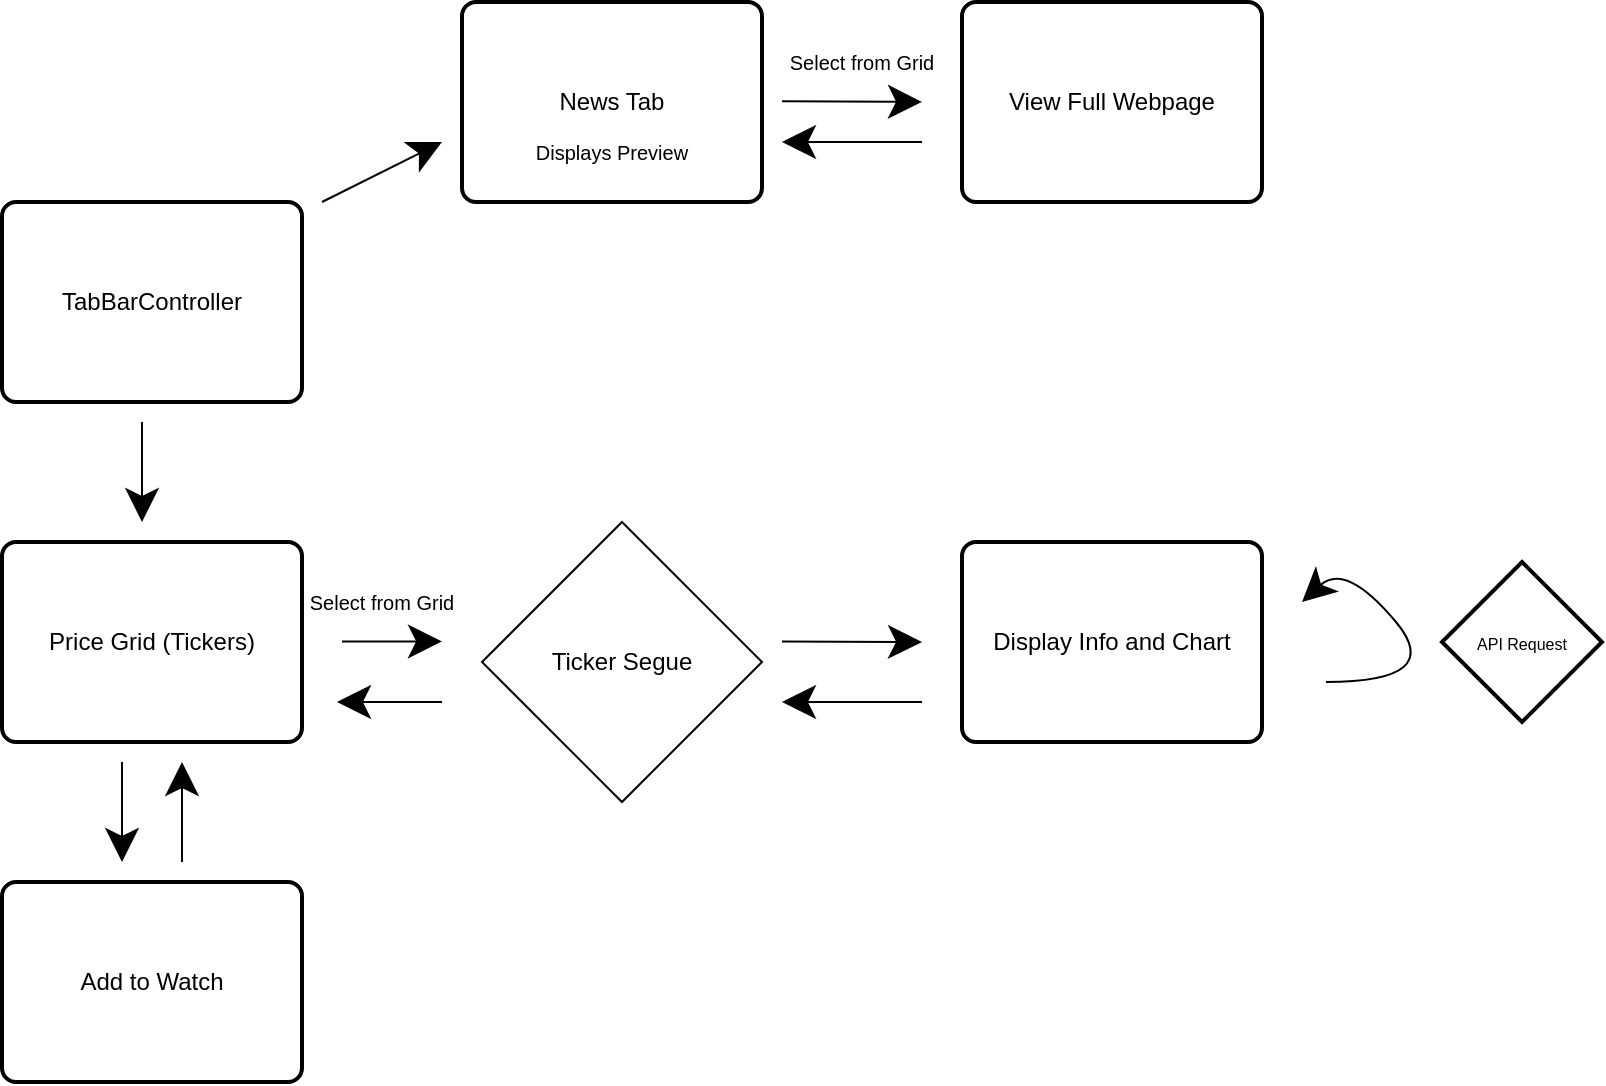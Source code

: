 <mxfile version="15.4.3" type="github">
  <diagram id="kgpKYQtTHZ0yAKxKKP6v" name="Page-1">
    <mxGraphModel dx="1185" dy="635" grid="1" gridSize="10" guides="1" tooltips="1" connect="1" arrows="1" fold="1" page="1" pageScale="1" pageWidth="850" pageHeight="1100" math="0" shadow="0">
      <root>
        <mxCell id="0" />
        <mxCell id="1" parent="0" />
        <mxCell id="umlg6nyilTyVGEpnBzaW-2" value="News Tab" style="rounded=1;whiteSpace=wrap;html=1;absoluteArcSize=1;arcSize=14;strokeWidth=2;hachureGap=4;pointerEvents=0;" parent="1" vertex="1">
          <mxGeometry x="310" y="50" width="150" height="100" as="geometry" />
        </mxCell>
        <mxCell id="umlg6nyilTyVGEpnBzaW-3" value="TabBarController" style="rounded=1;whiteSpace=wrap;html=1;absoluteArcSize=1;arcSize=14;strokeWidth=2;hachureGap=4;pointerEvents=0;" parent="1" vertex="1">
          <mxGeometry x="80" y="150" width="150" height="100" as="geometry" />
        </mxCell>
        <mxCell id="umlg6nyilTyVGEpnBzaW-4" value="" style="endArrow=classic;html=1;startSize=14;endSize=14;sourcePerimeterSpacing=8;targetPerimeterSpacing=8;" parent="1" edge="1">
          <mxGeometry width="50" height="50" relative="1" as="geometry">
            <mxPoint x="240" y="150" as="sourcePoint" />
            <mxPoint x="300" y="120" as="targetPoint" />
          </mxGeometry>
        </mxCell>
        <mxCell id="umlg6nyilTyVGEpnBzaW-5" value="" style="endArrow=classic;html=1;startSize=14;endSize=14;sourcePerimeterSpacing=8;targetPerimeterSpacing=8;" parent="1" edge="1">
          <mxGeometry width="50" height="50" relative="1" as="geometry">
            <mxPoint x="150" y="260" as="sourcePoint" />
            <mxPoint x="150" y="310" as="targetPoint" />
          </mxGeometry>
        </mxCell>
        <mxCell id="umlg6nyilTyVGEpnBzaW-7" value="" style="endArrow=classic;html=1;startSize=14;endSize=14;sourcePerimeterSpacing=8;targetPerimeterSpacing=8;" parent="1" edge="1">
          <mxGeometry width="50" height="50" relative="1" as="geometry">
            <mxPoint x="470" y="369.71" as="sourcePoint" />
            <mxPoint x="540" y="370" as="targetPoint" />
          </mxGeometry>
        </mxCell>
        <mxCell id="umlg6nyilTyVGEpnBzaW-8" value="" style="curved=1;endArrow=classic;html=1;startSize=14;endSize=14;sourcePerimeterSpacing=8;targetPerimeterSpacing=8;" parent="1" edge="1">
          <mxGeometry width="50" height="50" relative="1" as="geometry">
            <mxPoint x="742" y="390" as="sourcePoint" />
            <mxPoint x="730" y="350" as="targetPoint" />
            <Array as="points">
              <mxPoint x="802" y="390" />
              <mxPoint x="752" y="330" />
            </Array>
          </mxGeometry>
        </mxCell>
        <mxCell id="umlg6nyilTyVGEpnBzaW-10" value="" style="endArrow=classic;html=1;startSize=14;endSize=14;sourcePerimeterSpacing=8;targetPerimeterSpacing=8;" parent="1" edge="1">
          <mxGeometry width="50" height="50" relative="1" as="geometry">
            <mxPoint x="540" y="400.0" as="sourcePoint" />
            <mxPoint x="470" y="400" as="targetPoint" />
          </mxGeometry>
        </mxCell>
        <mxCell id="umlg6nyilTyVGEpnBzaW-12" value="&lt;font style=&quot;font-size: 10px&quot;&gt;Displays Preview&lt;/font&gt;" style="text;html=1;strokeColor=none;fillColor=none;align=center;verticalAlign=middle;whiteSpace=wrap;rounded=0;hachureGap=4;pointerEvents=0;" parent="1" vertex="1">
          <mxGeometry x="315" y="90" width="140" height="70" as="geometry" />
        </mxCell>
        <mxCell id="-QrMBVAoootN84Ct4IYk-1" value="Price Grid (Tickers)" style="rounded=1;whiteSpace=wrap;html=1;absoluteArcSize=1;arcSize=14;strokeWidth=2;hachureGap=4;pointerEvents=0;" parent="1" vertex="1">
          <mxGeometry x="80" y="320" width="150" height="100" as="geometry" />
        </mxCell>
        <mxCell id="-QrMBVAoootN84Ct4IYk-2" value="" style="endArrow=classic;html=1;startSize=14;endSize=14;sourcePerimeterSpacing=8;targetPerimeterSpacing=8;" parent="1" edge="1">
          <mxGeometry width="50" height="50" relative="1" as="geometry">
            <mxPoint x="250" y="369.71" as="sourcePoint" />
            <mxPoint x="300" y="369.71" as="targetPoint" />
          </mxGeometry>
        </mxCell>
        <mxCell id="-QrMBVAoootN84Ct4IYk-3" value="&lt;font style=&quot;font-size: 10px&quot;&gt;Select from Grid&lt;/font&gt;" style="text;html=1;strokeColor=none;fillColor=none;align=center;verticalAlign=middle;whiteSpace=wrap;rounded=0;hachureGap=4;pointerEvents=0;" parent="1" vertex="1">
          <mxGeometry x="230" y="330" width="80" height="40" as="geometry" />
        </mxCell>
        <mxCell id="Jmc1PHZmzK2pr70MJlyV-1" value="" style="endArrow=classic;html=1;startSize=14;endSize=14;sourcePerimeterSpacing=8;targetPerimeterSpacing=8;" parent="1" edge="1">
          <mxGeometry width="50" height="50" relative="1" as="geometry">
            <mxPoint x="470" y="99.66" as="sourcePoint" />
            <mxPoint x="540" y="99.95" as="targetPoint" />
          </mxGeometry>
        </mxCell>
        <mxCell id="Jmc1PHZmzK2pr70MJlyV-2" value="View Full Webpage" style="rounded=1;whiteSpace=wrap;html=1;absoluteArcSize=1;arcSize=14;strokeWidth=2;hachureGap=4;pointerEvents=0;" parent="1" vertex="1">
          <mxGeometry x="560" y="50" width="150" height="100" as="geometry" />
        </mxCell>
        <mxCell id="Jmc1PHZmzK2pr70MJlyV-3" value="&lt;font style=&quot;font-size: 10px&quot;&gt;Select from Grid&lt;/font&gt;" style="text;html=1;strokeColor=none;fillColor=none;align=center;verticalAlign=middle;whiteSpace=wrap;rounded=0;hachureGap=4;pointerEvents=0;" parent="1" vertex="1">
          <mxGeometry x="470" y="60" width="80" height="40" as="geometry" />
        </mxCell>
        <mxCell id="Jmc1PHZmzK2pr70MJlyV-6" value="" style="endArrow=classic;html=1;startSize=14;endSize=14;sourcePerimeterSpacing=8;targetPerimeterSpacing=8;" parent="1" edge="1">
          <mxGeometry width="50" height="50" relative="1" as="geometry">
            <mxPoint x="140" y="430" as="sourcePoint" />
            <mxPoint x="140" y="480" as="targetPoint" />
          </mxGeometry>
        </mxCell>
        <mxCell id="Jmc1PHZmzK2pr70MJlyV-7" value="" style="endArrow=classic;html=1;startSize=14;endSize=14;sourcePerimeterSpacing=8;targetPerimeterSpacing=8;" parent="1" edge="1">
          <mxGeometry width="50" height="50" relative="1" as="geometry">
            <mxPoint x="170" y="480" as="sourcePoint" />
            <mxPoint x="170" y="430" as="targetPoint" />
          </mxGeometry>
        </mxCell>
        <mxCell id="Jmc1PHZmzK2pr70MJlyV-8" value="Add to Watch" style="rounded=1;whiteSpace=wrap;html=1;absoluteArcSize=1;arcSize=14;strokeWidth=2;hachureGap=4;pointerEvents=0;" parent="1" vertex="1">
          <mxGeometry x="80" y="490" width="150" height="100" as="geometry" />
        </mxCell>
        <mxCell id="kM2D7Wm63zAfd8pCZN7h-1" value="" style="endArrow=classic;html=1;startSize=14;endSize=14;sourcePerimeterSpacing=8;targetPerimeterSpacing=8;" parent="1" edge="1">
          <mxGeometry width="50" height="50" relative="1" as="geometry">
            <mxPoint x="540" y="120" as="sourcePoint" />
            <mxPoint x="470" y="120" as="targetPoint" />
          </mxGeometry>
        </mxCell>
        <mxCell id="kM2D7Wm63zAfd8pCZN7h-2" value="" style="endArrow=classic;html=1;startSize=14;endSize=14;sourcePerimeterSpacing=8;targetPerimeterSpacing=8;" parent="1" edge="1">
          <mxGeometry width="50" height="50" relative="1" as="geometry">
            <mxPoint x="300" y="400" as="sourcePoint" />
            <mxPoint x="247.5" y="400" as="targetPoint" />
          </mxGeometry>
        </mxCell>
        <mxCell id="c24-C8D0GO8NfVhdMrSG-1" value="Ticker Segue" style="rhombus;whiteSpace=wrap;html=1;" vertex="1" parent="1">
          <mxGeometry x="320" y="310" width="140" height="140" as="geometry" />
        </mxCell>
        <mxCell id="c24-C8D0GO8NfVhdMrSG-3" value="&lt;font&gt;&lt;font style=&quot;font-size: 8px&quot;&gt;API Request&lt;/font&gt;&lt;br&gt;&lt;/font&gt;" style="strokeWidth=2;html=1;shape=mxgraph.flowchart.decision;whiteSpace=wrap;hachureGap=4;pointerEvents=0;" vertex="1" parent="1">
          <mxGeometry x="800" y="330" width="80" height="80" as="geometry" />
        </mxCell>
        <mxCell id="c24-C8D0GO8NfVhdMrSG-5" value="Display Info and Chart" style="rounded=1;whiteSpace=wrap;html=1;absoluteArcSize=1;arcSize=14;strokeWidth=2;hachureGap=4;pointerEvents=0;" vertex="1" parent="1">
          <mxGeometry x="560" y="320" width="150" height="100" as="geometry" />
        </mxCell>
      </root>
    </mxGraphModel>
  </diagram>
</mxfile>

